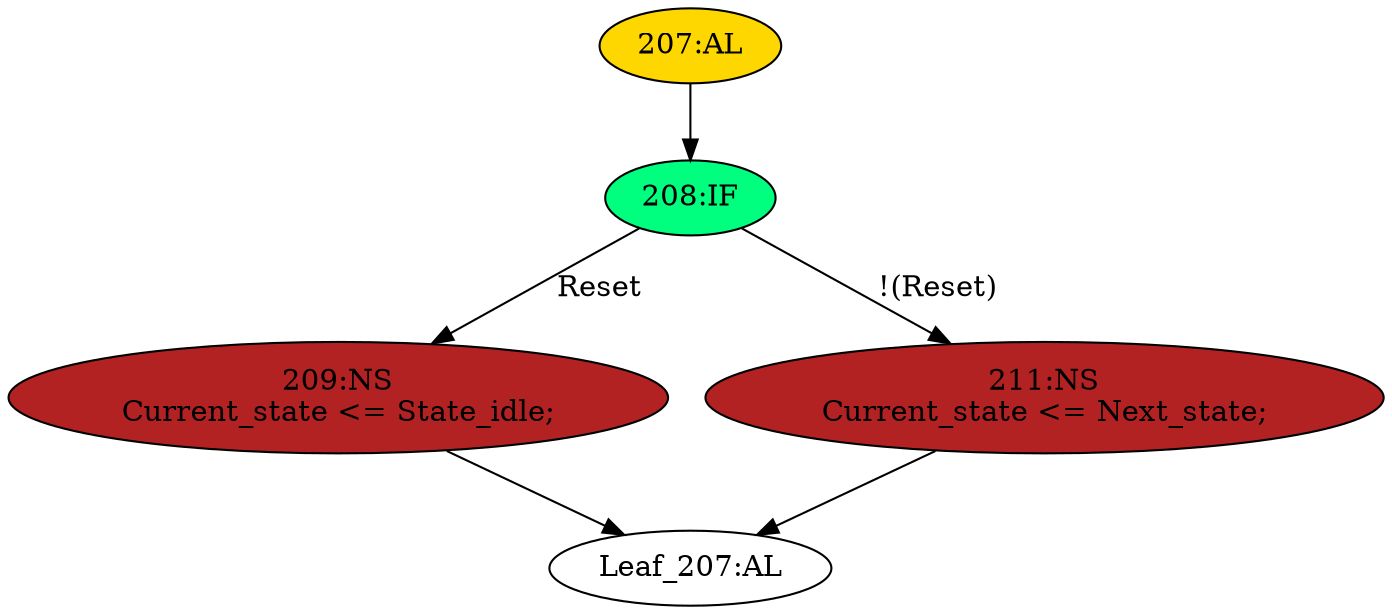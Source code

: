 strict digraph "" {
	node [label="\N"];
	"207:AL"	 [ast="<pyverilog.vparser.ast.Always object at 0x7fbb47408c90>",
		clk_sens=True,
		fillcolor=gold,
		label="207:AL",
		sens="['Reset', 'Clk']",
		statements="[]",
		style=filled,
		typ=Always,
		use_var="['Reset', 'Next_state']"];
	"208:IF"	 [ast="<pyverilog.vparser.ast.IfStatement object at 0x7fbb4740f0d0>",
		fillcolor=springgreen,
		label="208:IF",
		statements="[]",
		style=filled,
		typ=IfStatement];
	"207:AL" -> "208:IF"	 [cond="[]",
		lineno=None];
	"209:NS"	 [ast="<pyverilog.vparser.ast.NonblockingSubstitution object at 0x7fbb4740f350>",
		fillcolor=firebrick,
		label="209:NS
Current_state <= State_idle;",
		statements="[<pyverilog.vparser.ast.NonblockingSubstitution object at 0x7fbb4740f350>]",
		style=filled,
		typ=NonblockingSubstitution];
	"Leaf_207:AL"	 [def_var="['Current_state']",
		label="Leaf_207:AL"];
	"209:NS" -> "Leaf_207:AL"	 [cond="[]",
		lineno=None];
	"208:IF" -> "209:NS"	 [cond="['Reset']",
		label=Reset,
		lineno=208];
	"211:NS"	 [ast="<pyverilog.vparser.ast.NonblockingSubstitution object at 0x7fbb4740f150>",
		fillcolor=firebrick,
		label="211:NS
Current_state <= Next_state;",
		statements="[<pyverilog.vparser.ast.NonblockingSubstitution object at 0x7fbb4740f150>]",
		style=filled,
		typ=NonblockingSubstitution];
	"208:IF" -> "211:NS"	 [cond="['Reset']",
		label="!(Reset)",
		lineno=208];
	"211:NS" -> "Leaf_207:AL"	 [cond="[]",
		lineno=None];
}
